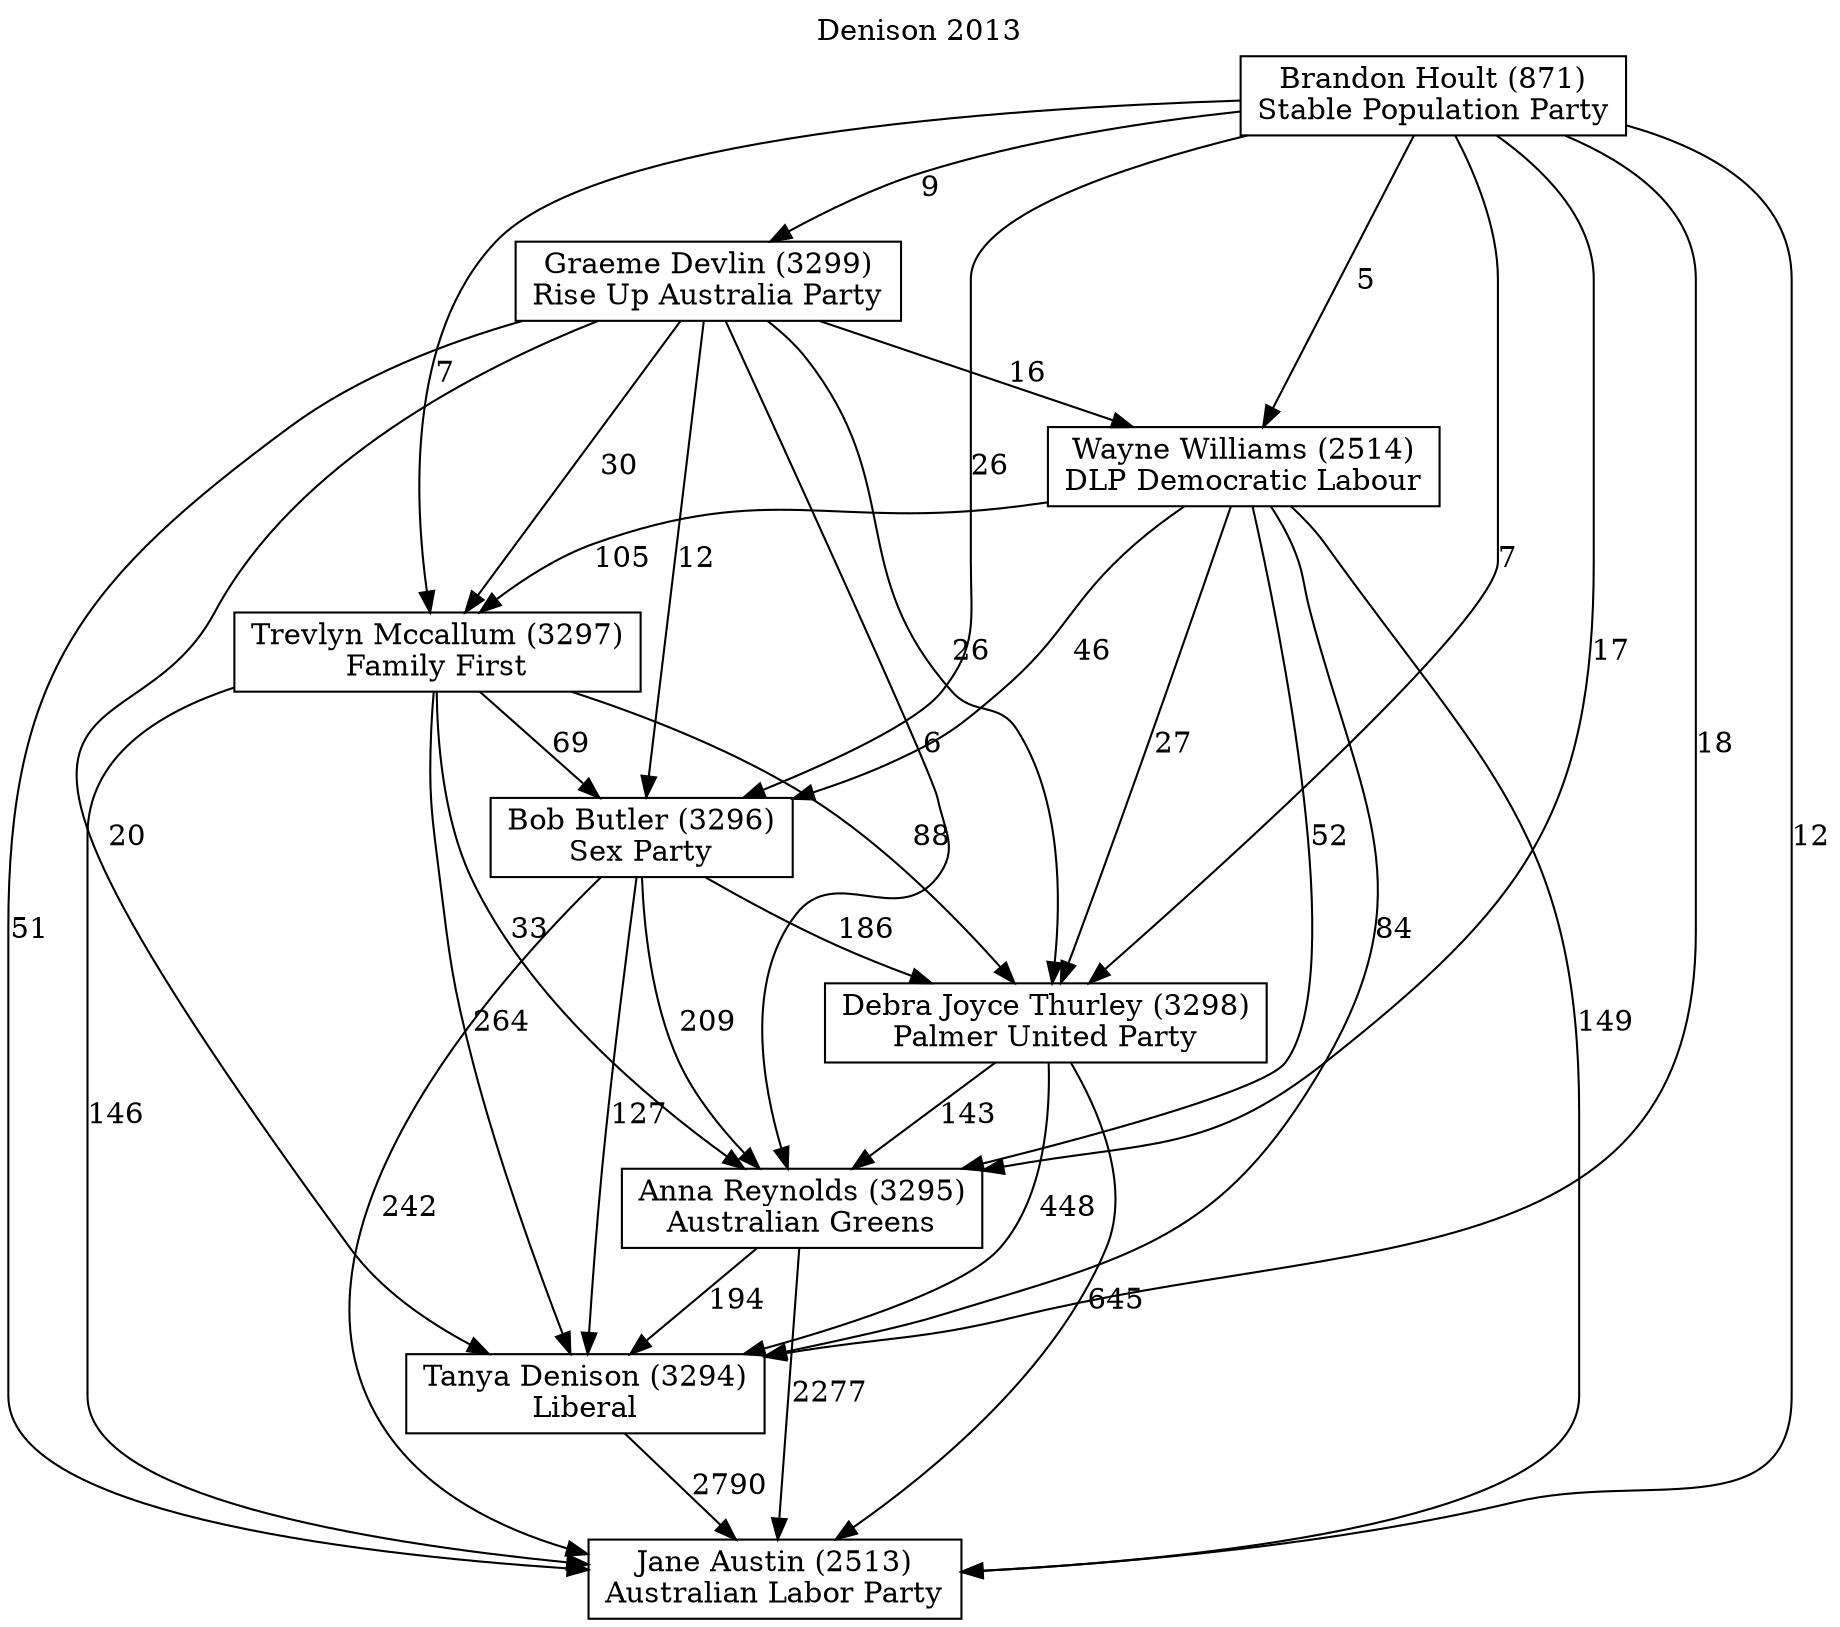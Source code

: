 // House preference flow
digraph "Jane Austin (2513)_Denison_2013" {
	graph [label="Denison 2013" labelloc=t mclimit=10]
	node [shape=box]
	"Jane Austin (2513)" [label="Jane Austin (2513)
Australian Labor Party"]
	"Tanya Denison (3294)" [label="Tanya Denison (3294)
Liberal"]
	"Anna Reynolds (3295)" [label="Anna Reynolds (3295)
Australian Greens"]
	"Debra Joyce Thurley (3298)" [label="Debra Joyce Thurley (3298)
Palmer United Party"]
	"Bob Butler (3296)" [label="Bob Butler (3296)
Sex Party"]
	"Trevlyn Mccallum (3297)" [label="Trevlyn Mccallum (3297)
Family First"]
	"Wayne Williams (2514)" [label="Wayne Williams (2514)
DLP Democratic Labour"]
	"Graeme Devlin (3299)" [label="Graeme Devlin (3299)
Rise Up Australia Party"]
	"Brandon Hoult (871)" [label="Brandon Hoult (871)
Stable Population Party"]
	"Tanya Denison (3294)" -> "Jane Austin (2513)" [label=2790]
	"Anna Reynolds (3295)" -> "Tanya Denison (3294)" [label=194]
	"Debra Joyce Thurley (3298)" -> "Anna Reynolds (3295)" [label=143]
	"Bob Butler (3296)" -> "Debra Joyce Thurley (3298)" [label=186]
	"Trevlyn Mccallum (3297)" -> "Bob Butler (3296)" [label=69]
	"Wayne Williams (2514)" -> "Trevlyn Mccallum (3297)" [label=105]
	"Graeme Devlin (3299)" -> "Wayne Williams (2514)" [label=16]
	"Brandon Hoult (871)" -> "Graeme Devlin (3299)" [label=9]
	"Anna Reynolds (3295)" -> "Jane Austin (2513)" [label=2277]
	"Debra Joyce Thurley (3298)" -> "Jane Austin (2513)" [label=645]
	"Bob Butler (3296)" -> "Jane Austin (2513)" [label=242]
	"Trevlyn Mccallum (3297)" -> "Jane Austin (2513)" [label=146]
	"Wayne Williams (2514)" -> "Jane Austin (2513)" [label=149]
	"Graeme Devlin (3299)" -> "Jane Austin (2513)" [label=51]
	"Brandon Hoult (871)" -> "Jane Austin (2513)" [label=12]
	"Brandon Hoult (871)" -> "Wayne Williams (2514)" [label=5]
	"Graeme Devlin (3299)" -> "Trevlyn Mccallum (3297)" [label=30]
	"Brandon Hoult (871)" -> "Trevlyn Mccallum (3297)" [label=7]
	"Wayne Williams (2514)" -> "Bob Butler (3296)" [label=46]
	"Graeme Devlin (3299)" -> "Bob Butler (3296)" [label=12]
	"Brandon Hoult (871)" -> "Bob Butler (3296)" [label=26]
	"Trevlyn Mccallum (3297)" -> "Debra Joyce Thurley (3298)" [label=88]
	"Wayne Williams (2514)" -> "Debra Joyce Thurley (3298)" [label=27]
	"Graeme Devlin (3299)" -> "Debra Joyce Thurley (3298)" [label=26]
	"Brandon Hoult (871)" -> "Debra Joyce Thurley (3298)" [label=7]
	"Bob Butler (3296)" -> "Anna Reynolds (3295)" [label=209]
	"Trevlyn Mccallum (3297)" -> "Anna Reynolds (3295)" [label=33]
	"Wayne Williams (2514)" -> "Anna Reynolds (3295)" [label=52]
	"Graeme Devlin (3299)" -> "Anna Reynolds (3295)" [label=6]
	"Brandon Hoult (871)" -> "Anna Reynolds (3295)" [label=17]
	"Debra Joyce Thurley (3298)" -> "Tanya Denison (3294)" [label=448]
	"Bob Butler (3296)" -> "Tanya Denison (3294)" [label=127]
	"Trevlyn Mccallum (3297)" -> "Tanya Denison (3294)" [label=264]
	"Wayne Williams (2514)" -> "Tanya Denison (3294)" [label=84]
	"Graeme Devlin (3299)" -> "Tanya Denison (3294)" [label=20]
	"Brandon Hoult (871)" -> "Tanya Denison (3294)" [label=18]
}
